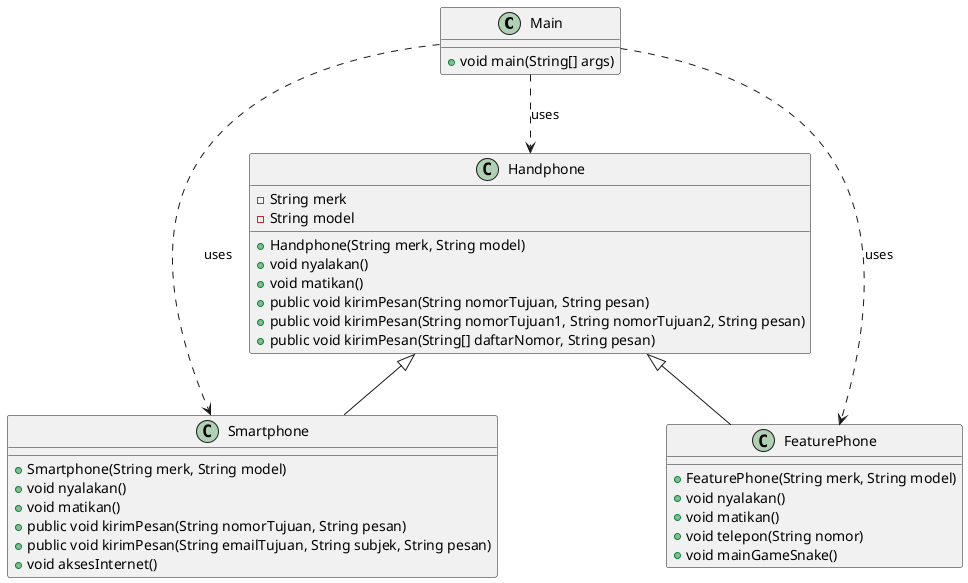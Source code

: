 @startuml

class Main {
    + void main(String[] args)
}

class Handphone {
    - String merk
    - String model
    + Handphone(String merk, String model)
    + void nyalakan()
    + void matikan()
    + public void kirimPesan(String nomorTujuan, String pesan)
    + public void kirimPesan(String nomorTujuan1, String nomorTujuan2, String pesan)
    + public void kirimPesan(String[] daftarNomor, String pesan)
}

class Smartphone {
    + Smartphone(String merk, String model)
    + void nyalakan()
    + void matikan()
    + public void kirimPesan(String nomorTujuan, String pesan)
    + public void kirimPesan(String emailTujuan, String subjek, String pesan)
    + void aksesInternet()
}

class FeaturePhone {
    + FeaturePhone(String merk, String model)
    + void nyalakan()
    + void matikan()
    + void telepon(String nomor)
    + void mainGameSnake()
}

Main ..> Handphone : uses
Main ..> Smartphone : uses
Main ..> FeaturePhone : uses
Handphone <|-- Smartphone
Handphone <|-- FeaturePhone
@enduml
